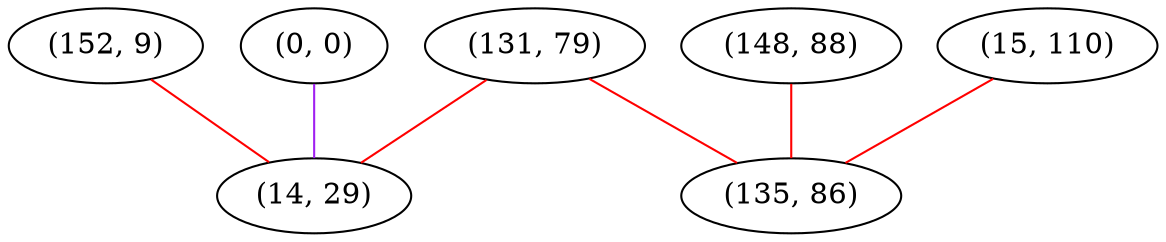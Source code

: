 graph "" {
"(152, 9)";
"(131, 79)";
"(0, 0)";
"(148, 88)";
"(15, 110)";
"(135, 86)";
"(14, 29)";
"(152, 9)" -- "(14, 29)"  [color=red, key=0, weight=1];
"(131, 79)" -- "(135, 86)"  [color=red, key=0, weight=1];
"(131, 79)" -- "(14, 29)"  [color=red, key=0, weight=1];
"(0, 0)" -- "(14, 29)"  [color=purple, key=0, weight=4];
"(148, 88)" -- "(135, 86)"  [color=red, key=0, weight=1];
"(15, 110)" -- "(135, 86)"  [color=red, key=0, weight=1];
}
